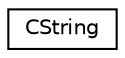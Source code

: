 digraph "Graphical Class Hierarchy"
{
  edge [fontname="Helvetica",fontsize="10",labelfontname="Helvetica",labelfontsize="10"];
  node [fontname="Helvetica",fontsize="10",shape=record];
  rankdir="LR";
  Node0 [label="CString",height=0.2,width=0.4,color="black", fillcolor="white", style="filled",URL="$classaworx_1_1lib_1_1strings_1_1CString.html"];
}
